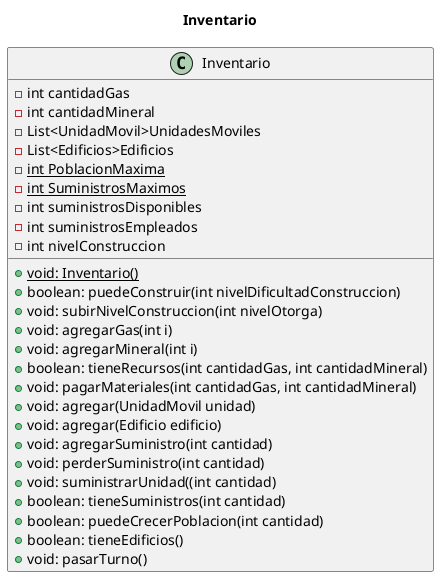 @startuml
'https://plantuml.com/class-diagram
title Inventario

class Inventario {
-int cantidadGas
-int cantidadMineral
-List<UnidadMovil>UnidadesMoviles
-List<Edificios>Edificios
-<u>int PoblacionMaxima
-<u>int SuministrosMaximos
-int suministrosDisponibles
-int suministrosEmpleados
-int nivelConstruccion

+<u>void: Inventario()
+boolean: puedeConstruir(int nivelDificultadConstruccion)
+void: subirNivelConstruccion(int nivelOtorga)
+void: agregarGas(int i)
+void: agregarMineral(int i)
+boolean: tieneRecursos(int cantidadGas, int cantidadMineral)
+void: pagarMateriales(int cantidadGas, int cantidadMineral)
+void: agregar(UnidadMovil unidad)
+void: agregar(Edificio edificio)
+void: agregarSuministro(int cantidad)
+void: perderSuministro(int cantidad)
+void: suministrarUnidad((int cantidad)
+boolean: tieneSuministros(int cantidad)
+boolean: puedeCrecerPoblacion(int cantidad)
+boolean: tieneEdificios()
+void: pasarTurno()
}
@enduml